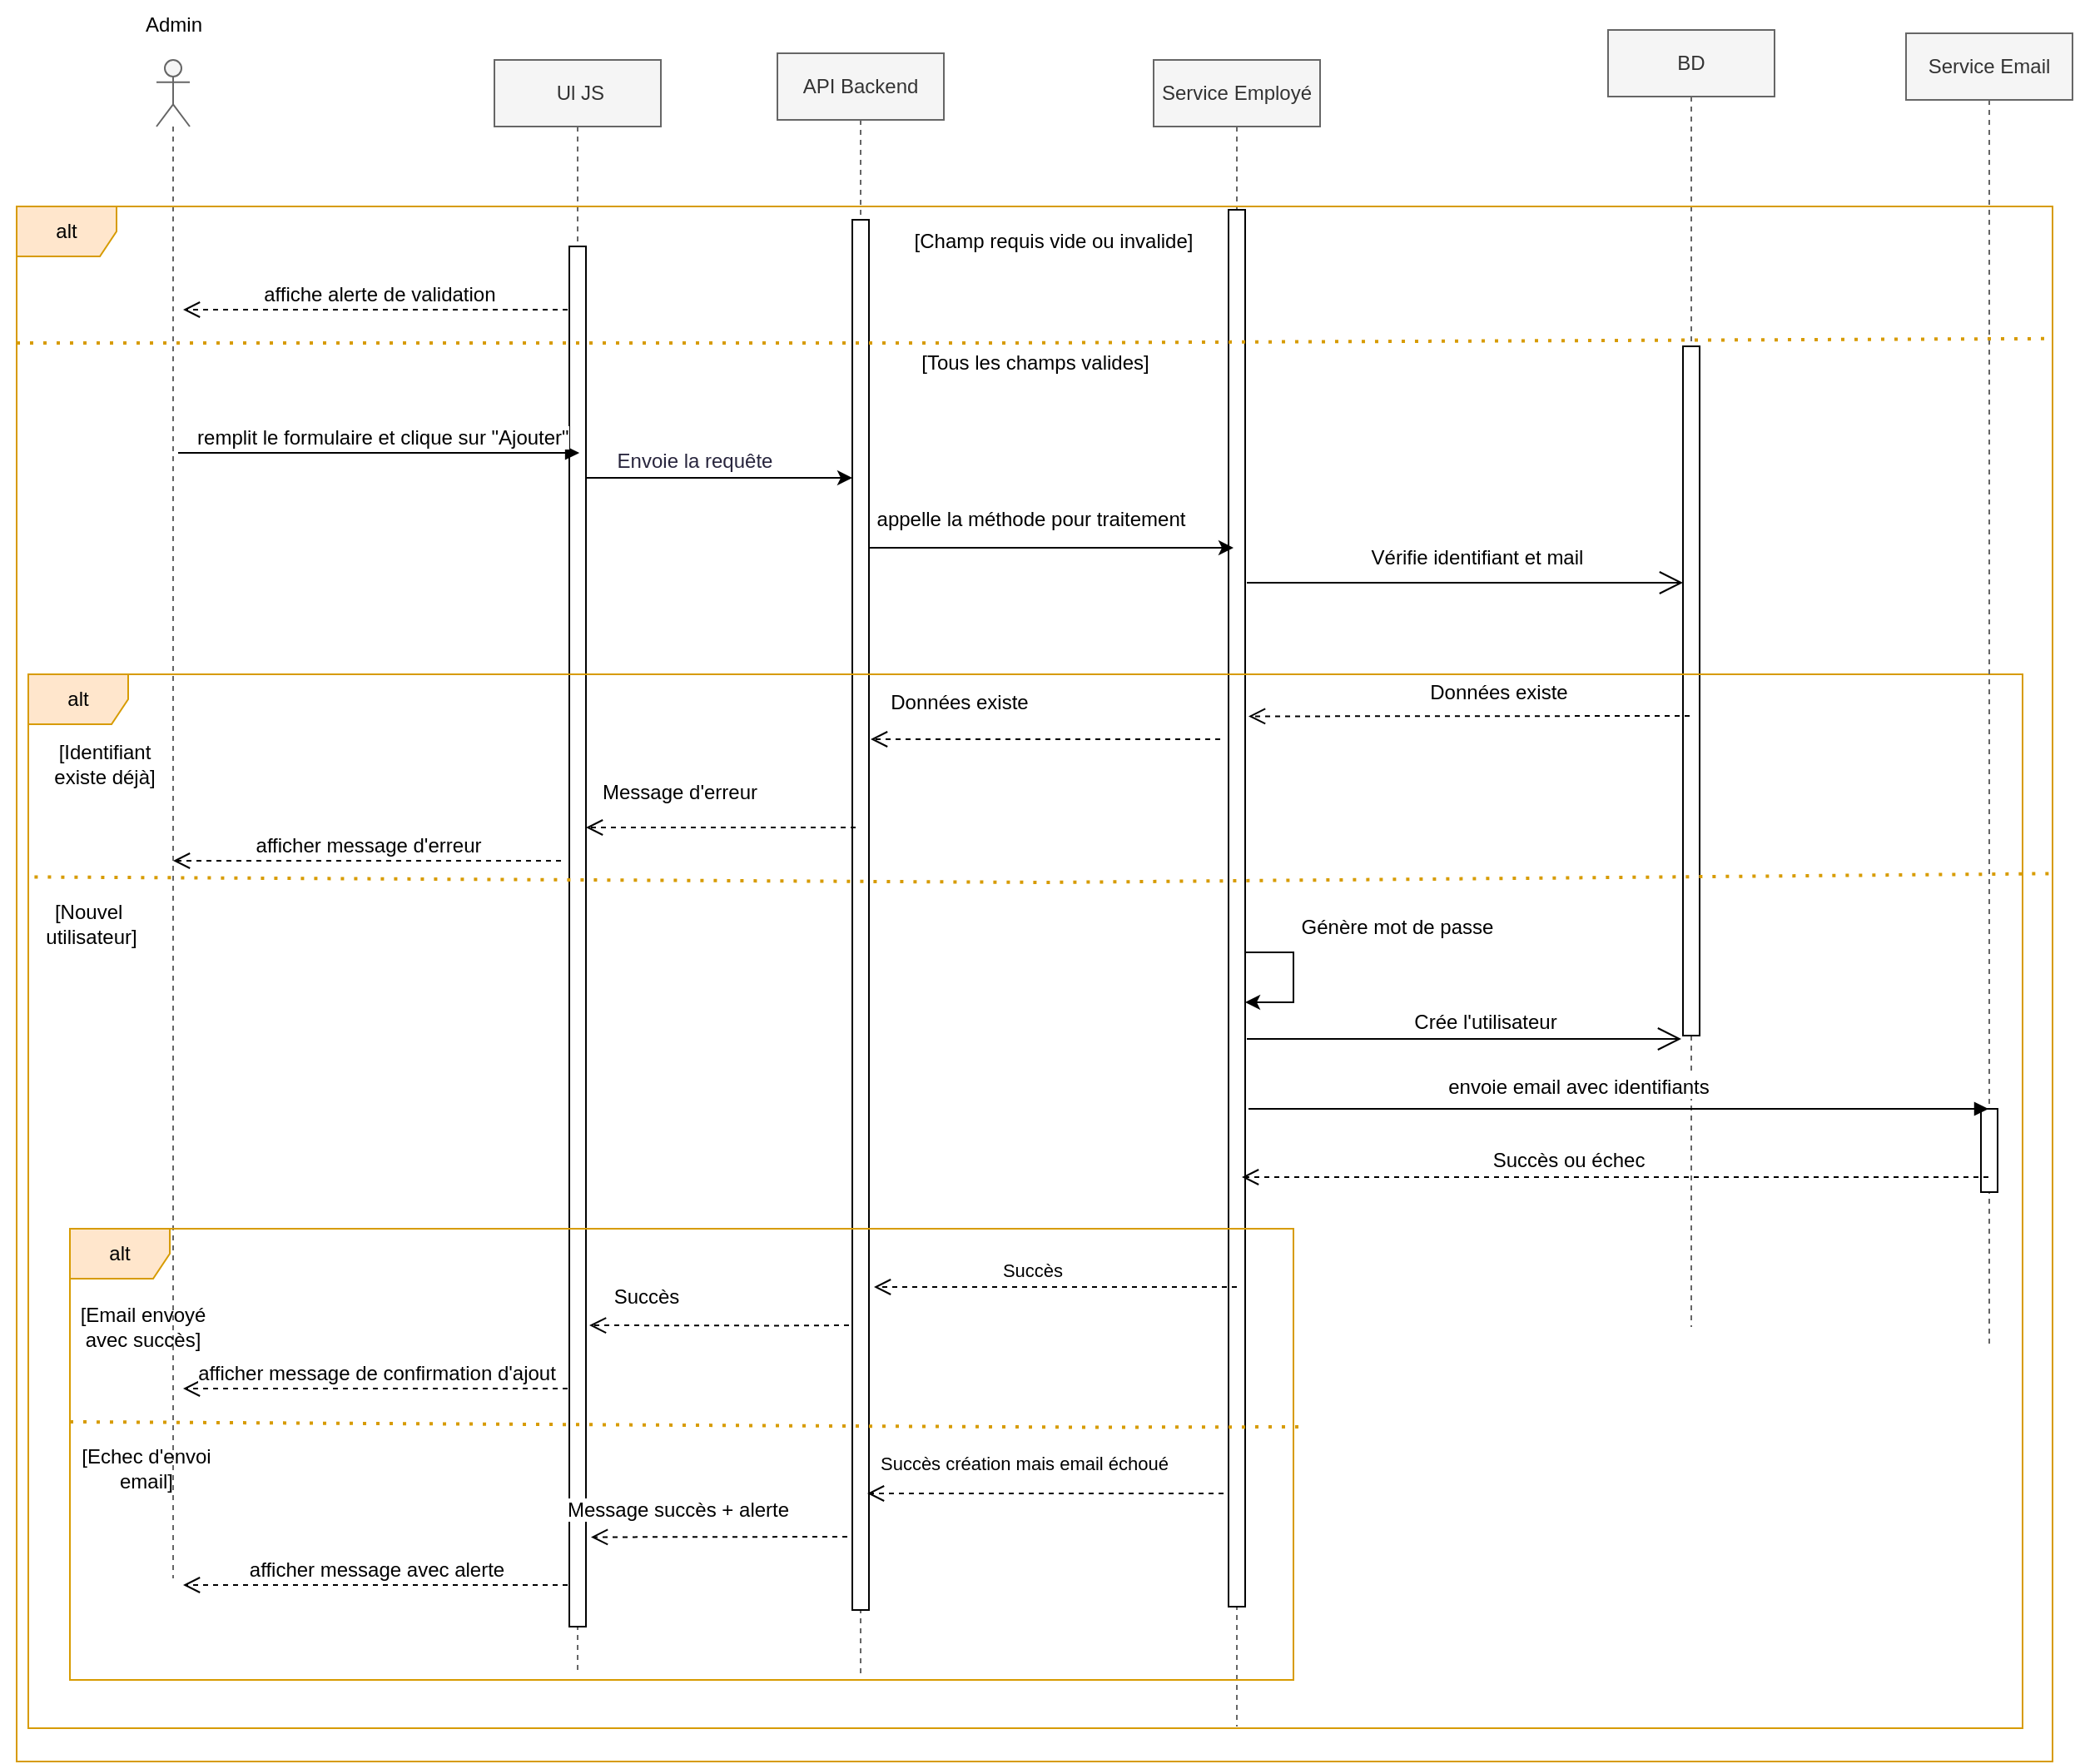 <mxfile version="28.0.4">
  <diagram name="Page-1" id="-jYpYQQE4FwWObwYgKz3">
    <mxGraphModel dx="1203" dy="917" grid="0" gridSize="10" guides="1" tooltips="1" connect="1" arrows="1" fold="1" page="0" pageScale="1" pageWidth="827" pageHeight="1169" math="0" shadow="0">
      <root>
        <mxCell id="0" />
        <mxCell id="1" parent="0" />
        <mxCell id="8HuhSmRQcWYRWmU0MKGT-1" value="" style="shape=umlLifeline;perimeter=lifelinePerimeter;whiteSpace=wrap;html=1;container=1;dropTarget=0;collapsible=0;recursiveResize=0;outlineConnect=0;portConstraint=eastwest;newEdgeStyle={&quot;curved&quot;:0,&quot;rounded&quot;:0};participant=umlActor;fillColor=#f5f5f5;fontColor=#333333;strokeColor=#666666;" vertex="1" parent="1">
          <mxGeometry x="525" y="239" width="20" height="912" as="geometry" />
        </mxCell>
        <mxCell id="8HuhSmRQcWYRWmU0MKGT-2" value="Admin" style="text;html=1;align=center;verticalAlign=middle;resizable=0;points=[];autosize=1;" vertex="1" parent="1">
          <mxGeometry x="505" y="203" width="60" height="30" as="geometry" />
        </mxCell>
        <mxCell id="8HuhSmRQcWYRWmU0MKGT-3" value="&amp;nbsp;Ul JS" style="shape=umlLifeline;perimeter=lifelinePerimeter;whiteSpace=wrap;html=1;container=1;dropTarget=0;collapsible=0;recursiveResize=0;outlineConnect=0;portConstraint=eastwest;newEdgeStyle={&quot;curved&quot;:0,&quot;rounded&quot;:0};fillColor=#f5f5f5;fontColor=#333333;strokeColor=#666666;" vertex="1" parent="1">
          <mxGeometry x="728" y="239" width="100" height="969" as="geometry" />
        </mxCell>
        <mxCell id="8HuhSmRQcWYRWmU0MKGT-4" value="" style="html=1;points=[[0,0,0,0,5],[0,1,0,0,-5],[1,0,0,0,5],[1,1,0,0,-5]];perimeter=orthogonalPerimeter;outlineConnect=0;targetShapes=umlLifeline;portConstraint=eastwest;newEdgeStyle={&quot;curved&quot;:0,&quot;rounded&quot;:0};" vertex="1" parent="8HuhSmRQcWYRWmU0MKGT-3">
          <mxGeometry x="45" y="112" width="10" height="829" as="geometry" />
        </mxCell>
        <mxCell id="8HuhSmRQcWYRWmU0MKGT-5" value="API Backend" style="shape=umlLifeline;perimeter=lifelinePerimeter;whiteSpace=wrap;html=1;container=1;dropTarget=0;collapsible=0;recursiveResize=0;outlineConnect=0;portConstraint=eastwest;newEdgeStyle={&quot;curved&quot;:0,&quot;rounded&quot;:0};fillColor=#f5f5f5;fontColor=#333333;strokeColor=#666666;" vertex="1" parent="1">
          <mxGeometry x="898" y="235" width="100" height="973" as="geometry" />
        </mxCell>
        <mxCell id="8HuhSmRQcWYRWmU0MKGT-6" value="" style="html=1;points=[[0,0,0,0,5],[0,1,0,0,-5],[1,0,0,0,5],[1,1,0,0,-5]];perimeter=orthogonalPerimeter;outlineConnect=0;targetShapes=umlLifeline;portConstraint=eastwest;newEdgeStyle={&quot;curved&quot;:0,&quot;rounded&quot;:0};" vertex="1" parent="8HuhSmRQcWYRWmU0MKGT-5">
          <mxGeometry x="45" y="100" width="10" height="835" as="geometry" />
        </mxCell>
        <mxCell id="8HuhSmRQcWYRWmU0MKGT-7" value="Service Employé" style="shape=umlLifeline;perimeter=lifelinePerimeter;whiteSpace=wrap;html=1;container=1;dropTarget=0;collapsible=0;recursiveResize=0;outlineConnect=0;portConstraint=eastwest;newEdgeStyle={&quot;curved&quot;:0,&quot;rounded&quot;:0};fillColor=#f5f5f5;fontColor=#333333;strokeColor=#666666;" vertex="1" parent="1">
          <mxGeometry x="1124" y="239" width="100" height="1001" as="geometry" />
        </mxCell>
        <mxCell id="8HuhSmRQcWYRWmU0MKGT-8" value="" style="html=1;points=[[0,0,0,0,5],[0,1,0,0,-5],[1,0,0,0,5],[1,1,0,0,-5]];perimeter=orthogonalPerimeter;outlineConnect=0;targetShapes=umlLifeline;portConstraint=eastwest;newEdgeStyle={&quot;curved&quot;:0,&quot;rounded&quot;:0};" vertex="1" parent="8HuhSmRQcWYRWmU0MKGT-7">
          <mxGeometry x="45" y="90" width="10" height="839" as="geometry" />
        </mxCell>
        <mxCell id="8HuhSmRQcWYRWmU0MKGT-9" style="edgeStyle=orthogonalEdgeStyle;rounded=0;orthogonalLoop=1;jettySize=auto;html=1;curved=0;" edge="1" parent="8HuhSmRQcWYRWmU0MKGT-7" source="8HuhSmRQcWYRWmU0MKGT-8" target="8HuhSmRQcWYRWmU0MKGT-8">
          <mxGeometry relative="1" as="geometry">
            <mxPoint x="69" y="354" as="sourcePoint" />
            <Array as="points">
              <mxPoint x="84" y="536" />
              <mxPoint x="84" y="566" />
            </Array>
          </mxGeometry>
        </mxCell>
        <mxCell id="8HuhSmRQcWYRWmU0MKGT-10" value="&lt;font style=&quot;font-size: 12px;&quot;&gt;&amp;nbsp;remplit le formulaire et clique sur &quot;Ajouter&quot;&lt;/font&gt;" style="html=1;verticalAlign=bottom;endArrow=block;curved=0;rounded=0;" edge="1" parent="1">
          <mxGeometry width="80" relative="1" as="geometry">
            <mxPoint x="538.002" y="475" as="sourcePoint" />
            <mxPoint x="779.04" y="475" as="targetPoint" />
            <mxPoint as="offset" />
          </mxGeometry>
        </mxCell>
        <mxCell id="8HuhSmRQcWYRWmU0MKGT-11" value="BD" style="shape=umlLifeline;perimeter=lifelinePerimeter;whiteSpace=wrap;html=1;container=1;dropTarget=0;collapsible=0;recursiveResize=0;outlineConnect=0;portConstraint=eastwest;newEdgeStyle={&quot;curved&quot;:0,&quot;rounded&quot;:0};fillColor=#f5f5f5;fontColor=#333333;strokeColor=#666666;" vertex="1" parent="1">
          <mxGeometry x="1397" y="221" width="100" height="779" as="geometry" />
        </mxCell>
        <mxCell id="8HuhSmRQcWYRWmU0MKGT-12" value="" style="html=1;points=[[0,0,0,0,5],[0,1,0,0,-5],[1,0,0,0,5],[1,1,0,0,-5]];perimeter=orthogonalPerimeter;outlineConnect=0;targetShapes=umlLifeline;portConstraint=eastwest;newEdgeStyle={&quot;curved&quot;:0,&quot;rounded&quot;:0};" vertex="1" parent="8HuhSmRQcWYRWmU0MKGT-11">
          <mxGeometry x="45" y="190" width="10" height="414" as="geometry" />
        </mxCell>
        <mxCell id="8HuhSmRQcWYRWmU0MKGT-15" value="alt" style="shape=umlFrame;whiteSpace=wrap;html=1;pointerEvents=0;fillColor=#ffe6cc;strokeColor=#d79b00;" vertex="1" parent="1">
          <mxGeometry x="448" y="608" width="1198" height="633" as="geometry" />
        </mxCell>
        <mxCell id="8HuhSmRQcWYRWmU0MKGT-16" style="edgeStyle=orthogonalEdgeStyle;rounded=0;orthogonalLoop=1;jettySize=auto;html=1;curved=0;" edge="1" parent="1" source="8HuhSmRQcWYRWmU0MKGT-4" target="8HuhSmRQcWYRWmU0MKGT-6">
          <mxGeometry relative="1" as="geometry">
            <Array as="points">
              <mxPoint x="888" y="490" />
              <mxPoint x="888" y="490" />
            </Array>
          </mxGeometry>
        </mxCell>
        <mxCell id="8HuhSmRQcWYRWmU0MKGT-17" value="&lt;span style=&quot;color: rgb(40, 37, 61); font-family: &amp;quot;Recursive Variable&amp;quot;, arial, sans-serif;&quot;&gt;&lt;font style=&quot;font-size: 12px;&quot;&gt;Envoie la requête&lt;/font&gt;&lt;/span&gt;" style="edgeLabel;html=1;align=center;verticalAlign=middle;resizable=0;points=[];" vertex="1" connectable="0" parent="8HuhSmRQcWYRWmU0MKGT-16">
          <mxGeometry x="0.621" y="-4" relative="1" as="geometry">
            <mxPoint x="-65" y="-14" as="offset" />
          </mxGeometry>
        </mxCell>
        <mxCell id="8HuhSmRQcWYRWmU0MKGT-18" style="edgeStyle=orthogonalEdgeStyle;rounded=0;orthogonalLoop=1;jettySize=auto;html=1;curved=0;" edge="1" parent="1" source="8HuhSmRQcWYRWmU0MKGT-6">
          <mxGeometry relative="1" as="geometry">
            <mxPoint x="1008" y="508" as="sourcePoint" />
            <mxPoint x="1172" y="532" as="targetPoint" />
            <Array as="points">
              <mxPoint x="1008" y="532" />
              <mxPoint x="1008" y="532" />
            </Array>
          </mxGeometry>
        </mxCell>
        <mxCell id="8HuhSmRQcWYRWmU0MKGT-19" value="&lt;font style=&quot;font-size: 12px;&quot;&gt;appelle la méthode pour traitement&lt;/font&gt;" style="edgeLabel;html=1;align=center;verticalAlign=middle;resizable=0;points=[];" vertex="1" connectable="0" parent="8HuhSmRQcWYRWmU0MKGT-18">
          <mxGeometry x="0.066" y="5" relative="1" as="geometry">
            <mxPoint x="-20" y="-12" as="offset" />
          </mxGeometry>
        </mxCell>
        <mxCell id="8HuhSmRQcWYRWmU0MKGT-20" value="" style="endArrow=none;dashed=1;html=1;dashPattern=1 3;strokeWidth=2;rounded=0;exitX=0.001;exitY=0.356;exitDx=0;exitDy=0;fillColor=#ffe6cc;strokeColor=#d79b00;exitPerimeter=0;entryX=1.001;entryY=0.429;entryDx=0;entryDy=0;entryPerimeter=0;" edge="1" parent="1" target="8HuhSmRQcWYRWmU0MKGT-48">
          <mxGeometry width="50" height="50" relative="1" as="geometry">
            <mxPoint x="451.71" y="729.736" as="sourcePoint" />
            <mxPoint x="1854.3" y="729" as="targetPoint" />
            <Array as="points">
              <mxPoint x="1060.3" y="733" />
            </Array>
          </mxGeometry>
        </mxCell>
        <mxCell id="8HuhSmRQcWYRWmU0MKGT-21" value="&lt;font style=&quot;font-size: 12px;&quot;&gt;Données existe&lt;/font&gt;" style="html=1;verticalAlign=bottom;endArrow=open;dashed=1;endSize=8;curved=0;rounded=0;" edge="1" parent="1">
          <mxGeometry x="-0.13" y="-5" relative="1" as="geometry">
            <mxPoint x="1446" y="633" as="sourcePoint" />
            <mxPoint x="1181" y="633.23" as="targetPoint" />
            <mxPoint x="1" as="offset" />
          </mxGeometry>
        </mxCell>
        <mxCell id="8HuhSmRQcWYRWmU0MKGT-22" value="&lt;font style=&quot;font-size: 12px;&quot;&gt;Données existe&lt;/font&gt;" style="html=1;verticalAlign=bottom;endArrow=open;dashed=1;endSize=8;curved=0;rounded=0;" edge="1" parent="1">
          <mxGeometry x="0.499" y="-13" relative="1" as="geometry">
            <mxPoint x="1164" y="647" as="sourcePoint" />
            <mxPoint x="954" y="647" as="targetPoint" />
            <mxPoint as="offset" />
          </mxGeometry>
        </mxCell>
        <mxCell id="8HuhSmRQcWYRWmU0MKGT-23" value="&lt;font style=&quot;font-size: 12px;&quot;&gt;Message d&#39;erreur&lt;/font&gt;" style="html=1;verticalAlign=bottom;endArrow=open;dashed=1;endSize=8;curved=0;rounded=0;" edge="1" parent="1" target="8HuhSmRQcWYRWmU0MKGT-4">
          <mxGeometry x="0.307" y="-12" relative="1" as="geometry">
            <mxPoint x="945" y="700" as="sourcePoint" />
            <mxPoint x="908" y="700" as="targetPoint" />
            <Array as="points">
              <mxPoint x="888" y="700" />
            </Array>
            <mxPoint as="offset" />
          </mxGeometry>
        </mxCell>
        <mxCell id="8HuhSmRQcWYRWmU0MKGT-24" value="&lt;font style=&quot;font-size: 12px;&quot;&gt;afficher message d&#39;erreur&lt;/font&gt;" style="html=1;verticalAlign=bottom;endArrow=open;dashed=1;endSize=8;curved=0;rounded=0;" edge="1" parent="1" target="8HuhSmRQcWYRWmU0MKGT-1">
          <mxGeometry x="-0.001" relative="1" as="geometry">
            <mxPoint x="768" y="720" as="sourcePoint" />
            <mxPoint x="688" y="720" as="targetPoint" />
            <mxPoint as="offset" />
          </mxGeometry>
        </mxCell>
        <mxCell id="8HuhSmRQcWYRWmU0MKGT-25" value="[Identifiant existe déjà]" style="text;strokeColor=none;align=center;fillColor=none;html=1;verticalAlign=middle;whiteSpace=wrap;rounded=0;" vertex="1" parent="1">
          <mxGeometry x="454" y="647" width="80" height="30" as="geometry" />
        </mxCell>
        <mxCell id="8HuhSmRQcWYRWmU0MKGT-26" value="Service Email" style="shape=umlLifeline;perimeter=lifelinePerimeter;whiteSpace=wrap;html=1;container=1;dropTarget=0;collapsible=0;recursiveResize=0;outlineConnect=0;portConstraint=eastwest;newEdgeStyle={&quot;curved&quot;:0,&quot;rounded&quot;:0};fillColor=#f5f5f5;fontColor=#333333;strokeColor=#666666;" vertex="1" parent="1">
          <mxGeometry x="1576" y="223" width="100" height="788" as="geometry" />
        </mxCell>
        <mxCell id="8HuhSmRQcWYRWmU0MKGT-27" value="" style="html=1;points=[[0,0,0,0,5],[0,1,0,0,-5],[1,0,0,0,5],[1,1,0,0,-5]];perimeter=orthogonalPerimeter;outlineConnect=0;targetShapes=umlLifeline;portConstraint=eastwest;newEdgeStyle={&quot;curved&quot;:0,&quot;rounded&quot;:0};" vertex="1" parent="8HuhSmRQcWYRWmU0MKGT-26">
          <mxGeometry x="45" y="646" width="10" height="50" as="geometry" />
        </mxCell>
        <mxCell id="8HuhSmRQcWYRWmU0MKGT-28" value="&lt;font style=&quot;font-size: 12px;&quot;&gt;envoie email avec identifiants&lt;/font&gt;" style="html=1;verticalAlign=bottom;endArrow=block;curved=0;rounded=0;" edge="1" parent="1" target="8HuhSmRQcWYRWmU0MKGT-26">
          <mxGeometry x="-0.11" y="4" width="80" relative="1" as="geometry">
            <mxPoint x="1181" y="869" as="sourcePoint" />
            <mxPoint x="1730.5" y="869.0" as="targetPoint" />
            <Array as="points">
              <mxPoint x="1391" y="869" />
            </Array>
            <mxPoint as="offset" />
          </mxGeometry>
        </mxCell>
        <mxCell id="8HuhSmRQcWYRWmU0MKGT-29" value="" style="html=1;verticalAlign=bottom;endArrow=open;dashed=1;endSize=8;curved=0;rounded=0;" edge="1" parent="1" source="8HuhSmRQcWYRWmU0MKGT-26">
          <mxGeometry relative="1" as="geometry">
            <mxPoint x="1717" y="910" as="sourcePoint" />
            <mxPoint x="1177" y="910" as="targetPoint" />
          </mxGeometry>
        </mxCell>
        <mxCell id="8HuhSmRQcWYRWmU0MKGT-30" value="&lt;font style=&quot;font-size: 12px;&quot;&gt;Succès ou échec&lt;/font&gt;" style="edgeLabel;html=1;align=center;verticalAlign=middle;resizable=0;points=[];" vertex="1" connectable="0" parent="8HuhSmRQcWYRWmU0MKGT-29">
          <mxGeometry x="0.247" y="-2" relative="1" as="geometry">
            <mxPoint x="27" y="-8" as="offset" />
          </mxGeometry>
        </mxCell>
        <mxCell id="8HuhSmRQcWYRWmU0MKGT-31" value="[Nouvel&amp;nbsp;&lt;div&gt;utilisateur]&lt;/div&gt;" style="text;strokeColor=none;align=center;fillColor=none;html=1;verticalAlign=middle;whiteSpace=wrap;rounded=0;" vertex="1" parent="1">
          <mxGeometry x="431" y="743" width="110" height="30" as="geometry" />
        </mxCell>
        <mxCell id="8HuhSmRQcWYRWmU0MKGT-32" value="" style="endArrow=open;endFill=1;endSize=12;html=1;rounded=0;" edge="1" parent="1">
          <mxGeometry width="160" relative="1" as="geometry">
            <mxPoint x="1180" y="827" as="sourcePoint" />
            <mxPoint x="1441" y="827" as="targetPoint" />
          </mxGeometry>
        </mxCell>
        <mxCell id="8HuhSmRQcWYRWmU0MKGT-33" value="&lt;font style=&quot;font-size: 12px;&quot;&gt;Crée l&#39;utilisateur&lt;/font&gt;" style="edgeLabel;html=1;align=center;verticalAlign=middle;resizable=0;points=[];" vertex="1" connectable="0" parent="8HuhSmRQcWYRWmU0MKGT-32">
          <mxGeometry x="0.149" y="1" relative="1" as="geometry">
            <mxPoint x="-7" y="-9" as="offset" />
          </mxGeometry>
        </mxCell>
        <mxCell id="8HuhSmRQcWYRWmU0MKGT-34" value="&lt;span style=&quot;background-color: rgb(255, 255, 255);&quot;&gt;&lt;font style=&quot;font-size: 12px;&quot;&gt;&amp;nbsp;Génère mot de passe&amp;nbsp;&lt;/font&gt;&lt;/span&gt;" style="text;html=1;align=center;verticalAlign=middle;resizable=0;points=[];autosize=1;strokeColor=none;fillColor=none;" vertex="1" parent="1">
          <mxGeometry x="1200" y="747" width="140" height="26" as="geometry" />
        </mxCell>
        <mxCell id="8HuhSmRQcWYRWmU0MKGT-35" value="alt" style="shape=umlFrame;whiteSpace=wrap;html=1;pointerEvents=0;fillColor=#ffe6cc;strokeColor=#d79b00;" vertex="1" parent="1">
          <mxGeometry x="473" y="941" width="735" height="271" as="geometry" />
        </mxCell>
        <mxCell id="8HuhSmRQcWYRWmU0MKGT-36" value="[Email envoyé avec succès]" style="text;strokeColor=none;align=center;fillColor=none;html=1;verticalAlign=middle;whiteSpace=wrap;rounded=0;" vertex="1" parent="1">
          <mxGeometry x="477" y="985" width="80" height="30" as="geometry" />
        </mxCell>
        <mxCell id="8HuhSmRQcWYRWmU0MKGT-37" value="&lt;br&gt;&lt;div&gt;&lt;br&gt;&lt;/div&gt;&lt;div&gt;&lt;br&gt;&lt;/div&gt;&lt;div&gt;&lt;br&gt;&lt;/div&gt;&lt;div&gt;&lt;br&gt;&lt;/div&gt;&lt;div&gt;&lt;br&gt;&lt;/div&gt;&lt;div&gt;&lt;br&gt;&lt;/div&gt;&lt;div&gt;&lt;br&gt;&lt;/div&gt;&lt;div&gt;&lt;br&gt;&lt;/div&gt;&lt;div&gt;&lt;br&gt;&lt;/div&gt;&lt;div&gt;&lt;br&gt;&lt;/div&gt;&lt;div&gt;&lt;br&gt;&lt;/div&gt;" style="html=1;verticalAlign=bottom;endArrow=open;dashed=1;endSize=8;curved=0;rounded=0;" edge="1" parent="1">
          <mxGeometry x="0.004" relative="1" as="geometry">
            <mxPoint x="1174" y="976" as="sourcePoint" />
            <mxPoint x="956" y="976" as="targetPoint" />
            <mxPoint as="offset" />
          </mxGeometry>
        </mxCell>
        <mxCell id="8HuhSmRQcWYRWmU0MKGT-38" value="Succès" style="edgeLabel;html=1;align=center;verticalAlign=middle;resizable=0;points=[];" connectable="0" vertex="1" parent="8HuhSmRQcWYRWmU0MKGT-37">
          <mxGeometry x="0.316" y="4" relative="1" as="geometry">
            <mxPoint x="20" y="-14" as="offset" />
          </mxGeometry>
        </mxCell>
        <mxCell id="8HuhSmRQcWYRWmU0MKGT-39" value="&lt;font style=&quot;font-size: 12px;&quot;&gt;Succès&lt;/font&gt;" style="html=1;verticalAlign=bottom;endArrow=open;dashed=1;endSize=8;curved=0;rounded=0;" edge="1" parent="1">
          <mxGeometry x="0.573" y="-8" relative="1" as="geometry">
            <mxPoint x="941" y="999" as="sourcePoint" />
            <mxPoint x="785" y="999" as="targetPoint" />
            <Array as="points">
              <mxPoint x="898" y="999.23" />
            </Array>
            <mxPoint as="offset" />
          </mxGeometry>
        </mxCell>
        <mxCell id="8HuhSmRQcWYRWmU0MKGT-40" value="&lt;font style=&quot;font-size: 12px;&quot;&gt;afficher message de confirmation d&#39;ajout&lt;/font&gt;" style="html=1;verticalAlign=bottom;endArrow=open;dashed=1;endSize=8;curved=0;rounded=0;" edge="1" parent="1">
          <mxGeometry x="-0.001" relative="1" as="geometry">
            <mxPoint x="772" y="1037" as="sourcePoint" />
            <mxPoint x="541" y="1037" as="targetPoint" />
            <mxPoint as="offset" />
          </mxGeometry>
        </mxCell>
        <mxCell id="8HuhSmRQcWYRWmU0MKGT-41" value="[Echec d&#39;envoi email]" style="text;strokeColor=none;align=center;fillColor=none;html=1;verticalAlign=middle;whiteSpace=wrap;rounded=0;" vertex="1" parent="1">
          <mxGeometry x="479" y="1070" width="80" height="30" as="geometry" />
        </mxCell>
        <mxCell id="8HuhSmRQcWYRWmU0MKGT-42" style="edgeStyle=orthogonalEdgeStyle;rounded=0;orthogonalLoop=1;jettySize=auto;html=1;exitX=0.5;exitY=1;exitDx=0;exitDy=0;" edge="1" parent="1" source="8HuhSmRQcWYRWmU0MKGT-41" target="8HuhSmRQcWYRWmU0MKGT-41">
          <mxGeometry relative="1" as="geometry" />
        </mxCell>
        <mxCell id="8HuhSmRQcWYRWmU0MKGT-43" value="&lt;br&gt;&lt;div&gt;&lt;br&gt;&lt;/div&gt;&lt;div&gt;&lt;br&gt;&lt;/div&gt;&lt;div&gt;&lt;br&gt;&lt;/div&gt;&lt;div&gt;&lt;br&gt;&lt;/div&gt;&lt;div&gt;&lt;br&gt;&lt;/div&gt;&lt;div&gt;&lt;br&gt;&lt;/div&gt;&lt;div&gt;&lt;br&gt;&lt;/div&gt;&lt;div&gt;&lt;br&gt;&lt;/div&gt;&lt;div&gt;&lt;br&gt;&lt;/div&gt;&lt;div&gt;&lt;br&gt;&lt;/div&gt;&lt;div&gt;&lt;br&gt;&lt;/div&gt;" style="html=1;verticalAlign=bottom;endArrow=open;dashed=1;endSize=8;curved=0;rounded=0;" edge="1" parent="1">
          <mxGeometry x="-0.187" y="13" relative="1" as="geometry">
            <mxPoint x="1166" y="1100" as="sourcePoint" />
            <mxPoint x="952" y="1100" as="targetPoint" />
            <mxPoint as="offset" />
          </mxGeometry>
        </mxCell>
        <mxCell id="8HuhSmRQcWYRWmU0MKGT-44" value="Succès création mais email échoué" style="edgeLabel;html=1;align=center;verticalAlign=middle;resizable=0;points=[];" connectable="0" vertex="1" parent="8HuhSmRQcWYRWmU0MKGT-43">
          <mxGeometry x="0.316" y="4" relative="1" as="geometry">
            <mxPoint x="21" y="-22" as="offset" />
          </mxGeometry>
        </mxCell>
        <mxCell id="8HuhSmRQcWYRWmU0MKGT-45" value="&lt;font style=&quot;font-size: 12px;&quot;&gt;Message succès + alerte&lt;/font&gt;" style="html=1;verticalAlign=bottom;endArrow=open;dashed=1;endSize=8;curved=0;rounded=0;" edge="1" parent="1">
          <mxGeometry x="0.314" y="-7" relative="1" as="geometry">
            <mxPoint x="940" y="1126" as="sourcePoint" />
            <mxPoint x="786" y="1126.23" as="targetPoint" />
            <Array as="points" />
            <mxPoint x="-1" as="offset" />
          </mxGeometry>
        </mxCell>
        <mxCell id="8HuhSmRQcWYRWmU0MKGT-46" value="" style="endArrow=none;dashed=1;html=1;dashPattern=1 3;strokeWidth=2;rounded=0;exitX=0.001;exitY=0.356;exitDx=0;exitDy=0;fillColor=#ffe6cc;strokeColor=#d79b00;exitPerimeter=0;" edge="1" parent="1">
          <mxGeometry width="50" height="50" relative="1" as="geometry">
            <mxPoint x="473" y="1057" as="sourcePoint" />
            <mxPoint x="1214" y="1060" as="targetPoint" />
            <Array as="points">
              <mxPoint x="1081.59" y="1060.264" />
            </Array>
          </mxGeometry>
        </mxCell>
        <mxCell id="8HuhSmRQcWYRWmU0MKGT-47" value="&lt;span style=&quot;font-size: 12px;&quot;&gt;&amp;nbsp;affiche alerte de validation&lt;/span&gt;" style="html=1;verticalAlign=bottom;endArrow=open;dashed=1;endSize=8;curved=0;rounded=0;" edge="1" parent="1">
          <mxGeometry x="-0.001" relative="1" as="geometry">
            <mxPoint x="772" y="389" as="sourcePoint" />
            <mxPoint x="541" y="389" as="targetPoint" />
            <mxPoint as="offset" />
          </mxGeometry>
        </mxCell>
        <mxCell id="8HuhSmRQcWYRWmU0MKGT-48" value="alt" style="shape=umlFrame;whiteSpace=wrap;html=1;pointerEvents=0;fillColor=#ffe6cc;strokeColor=#d79b00;" vertex="1" parent="1">
          <mxGeometry x="441" y="327" width="1223" height="934" as="geometry" />
        </mxCell>
        <mxCell id="8HuhSmRQcWYRWmU0MKGT-49" value="[Champ requis vide ou invalide]" style="text;strokeColor=none;align=center;fillColor=none;html=1;verticalAlign=middle;whiteSpace=wrap;rounded=0;" vertex="1" parent="1">
          <mxGeometry x="974" y="333" width="180" height="30" as="geometry" />
        </mxCell>
        <mxCell id="8HuhSmRQcWYRWmU0MKGT-50" value="[Tous les champs valides]" style="text;strokeColor=none;align=center;fillColor=none;html=1;verticalAlign=middle;whiteSpace=wrap;rounded=0;" vertex="1" parent="1">
          <mxGeometry x="963" y="406" width="180" height="30" as="geometry" />
        </mxCell>
        <mxCell id="8HuhSmRQcWYRWmU0MKGT-51" value="" style="endArrow=none;dashed=1;html=1;dashPattern=1 3;strokeWidth=2;rounded=0;fillColor=#ffe6cc;strokeColor=#d79b00;entryX=0.999;entryY=0.085;entryDx=0;entryDy=0;entryPerimeter=0;" edge="1" parent="1" target="8HuhSmRQcWYRWmU0MKGT-48">
          <mxGeometry width="50" height="50" relative="1" as="geometry">
            <mxPoint x="441" y="409" as="sourcePoint" />
            <mxPoint x="1827.59" y="405" as="targetPoint" />
            <Array as="points">
              <mxPoint x="1033.59" y="409" />
            </Array>
          </mxGeometry>
        </mxCell>
        <mxCell id="8HuhSmRQcWYRWmU0MKGT-52" value="&lt;font style=&quot;font-size: 12px;&quot;&gt;afficher message avec alerte&lt;/font&gt;" style="html=1;verticalAlign=bottom;endArrow=open;dashed=1;endSize=8;curved=0;rounded=0;" edge="1" parent="1">
          <mxGeometry x="-0.001" relative="1" as="geometry">
            <mxPoint x="772" y="1155" as="sourcePoint" />
            <mxPoint x="541" y="1155" as="targetPoint" />
            <mxPoint as="offset" />
          </mxGeometry>
        </mxCell>
        <mxCell id="8HuhSmRQcWYRWmU0MKGT-54" value="" style="endArrow=open;endFill=1;endSize=12;html=1;rounded=0;" edge="1" parent="1">
          <mxGeometry width="160" relative="1" as="geometry">
            <mxPoint x="1180" y="553" as="sourcePoint" />
            <mxPoint x="1442" y="553" as="targetPoint" />
          </mxGeometry>
        </mxCell>
        <mxCell id="8HuhSmRQcWYRWmU0MKGT-56" value="Vérifie identifiant et mail" style="text;html=1;align=center;verticalAlign=middle;resizable=0;points=[];autosize=1;strokeColor=none;fillColor=none;" vertex="1" parent="1">
          <mxGeometry x="1245" y="525" width="145" height="26" as="geometry" />
        </mxCell>
      </root>
    </mxGraphModel>
  </diagram>
</mxfile>
